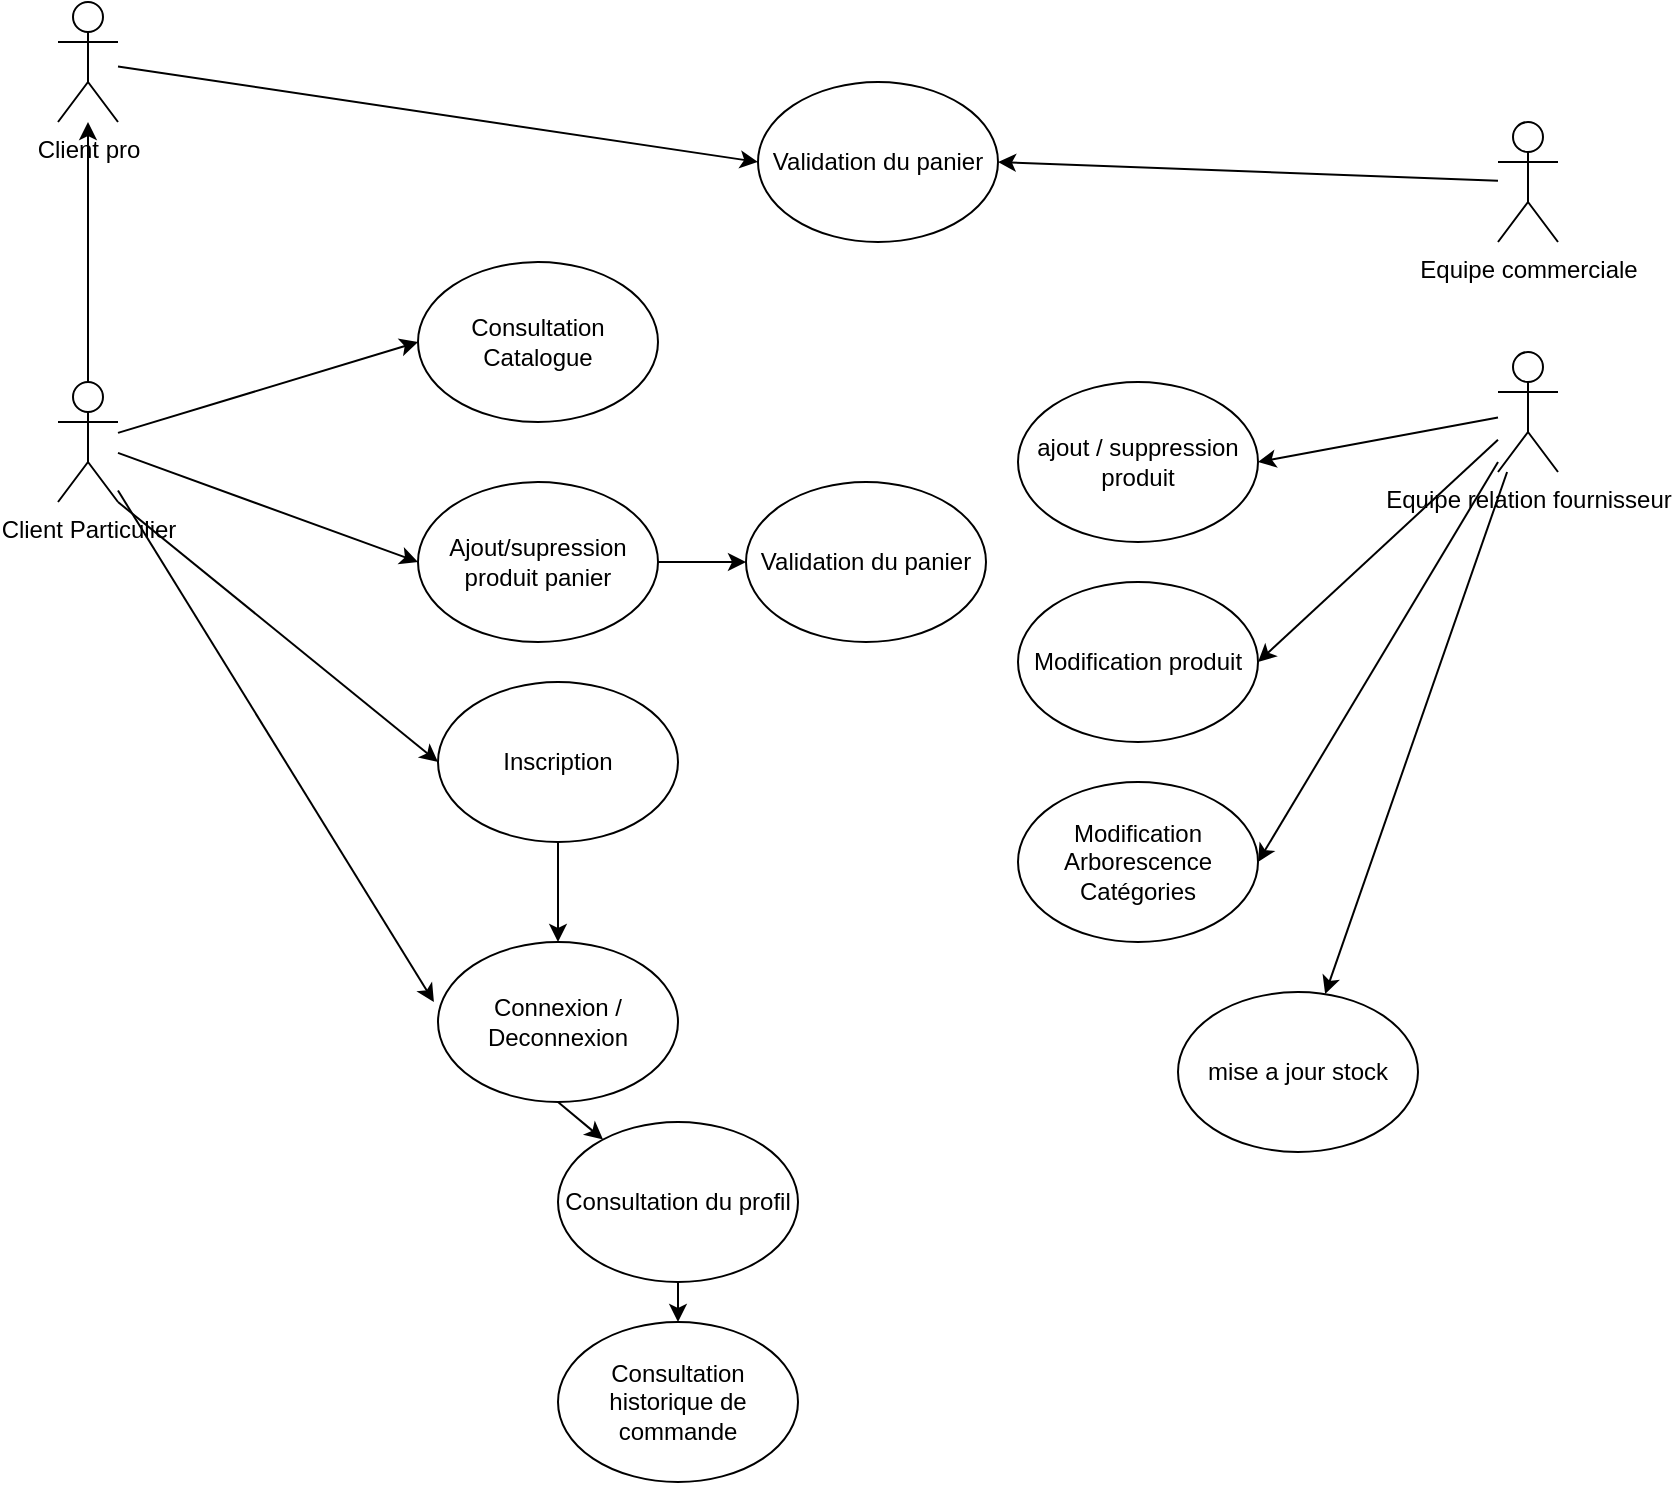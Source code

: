 <mxfile version="21.0.10" type="google" pages="3"><diagram name="Page-1" id="ULV734Rk_6rcbFKAL0Ik"><mxGraphModel grid="1" page="1" gridSize="10" guides="1" tooltips="1" connect="1" arrows="1" fold="1" pageScale="1" pageWidth="827" pageHeight="1169" math="0" shadow="0"><root><mxCell id="0"/><mxCell id="1" parent="0"/><mxCell id="t0FNxd6QUeUYCkl82E75-1" value="Client Particulier" style="shape=umlActor;verticalLabelPosition=bottom;verticalAlign=top;html=1;outlineConnect=0;" vertex="1" parent="1"><mxGeometry x="70" y="240" width="30" height="60" as="geometry"/></mxCell><mxCell id="eorr46mcRWzfAxkBk-vI-7" value="" style="rounded=0;orthogonalLoop=1;jettySize=auto;html=1;entryX=1;entryY=0.5;entryDx=0;entryDy=0;" edge="1" parent="1" source="eorr46mcRWzfAxkBk-vI-12" target="t0FNxd6QUeUYCkl82E75-9"><mxGeometry relative="1" as="geometry"/></mxCell><mxCell id="eorr46mcRWzfAxkBk-vI-10" value="" style="rounded=0;orthogonalLoop=1;jettySize=auto;html=1;" edge="1" parent="1" source="t0FNxd6QUeUYCkl82E75-2" target="eorr46mcRWzfAxkBk-vI-9"><mxGeometry relative="1" as="geometry"/></mxCell><mxCell id="t0FNxd6QUeUYCkl82E75-2" value="Equipe relation fournisseur" style="shape=umlActor;verticalLabelPosition=bottom;verticalAlign=top;html=1;outlineConnect=0;" vertex="1" parent="1"><mxGeometry x="790" y="225" width="30" height="60" as="geometry"/></mxCell><mxCell id="t0FNxd6QUeUYCkl82E75-3" value="Consultation Catalogue" style="ellipse;whiteSpace=wrap;html=1;" vertex="1" parent="1"><mxGeometry x="250" y="180" width="120" height="80" as="geometry"/></mxCell><mxCell id="t0FNxd6QUeUYCkl82E75-4" value="Ajout/supression produit panier" style="ellipse;whiteSpace=wrap;html=1;" vertex="1" parent="1"><mxGeometry x="250" y="290" width="120" height="80" as="geometry"/></mxCell><mxCell id="t0FNxd6QUeUYCkl82E75-5" value="Inscription" style="ellipse;whiteSpace=wrap;html=1;" vertex="1" parent="1"><mxGeometry x="260" y="390" width="120" height="80" as="geometry"/></mxCell><mxCell id="t0FNxd6QUeUYCkl82E75-6" value="Consultation du profil" style="ellipse;whiteSpace=wrap;html=1;" vertex="1" parent="1"><mxGeometry x="320" y="610" width="120" height="80" as="geometry"/></mxCell><mxCell id="t0FNxd6QUeUYCkl82E75-7" value="&lt;div&gt;Connexion /&lt;/div&gt;&lt;div&gt;Deconnexion&lt;/div&gt;" style="ellipse;whiteSpace=wrap;html=1;" vertex="1" parent="1"><mxGeometry x="260" y="520" width="120" height="80" as="geometry"/></mxCell><mxCell id="t0FNxd6QUeUYCkl82E75-8" value="Consultation historique de commande" style="ellipse;whiteSpace=wrap;html=1;" vertex="1" parent="1"><mxGeometry x="320" y="710" width="120" height="80" as="geometry"/></mxCell><mxCell id="t0FNxd6QUeUYCkl82E75-9" value="Validation du panier" style="ellipse;whiteSpace=wrap;html=1;" vertex="1" parent="1"><mxGeometry x="420" y="90" width="120" height="80" as="geometry"/></mxCell><mxCell id="t0FNxd6QUeUYCkl82E75-10" value="&lt;div&gt;ajout / suppression&lt;/div&gt;&lt;div&gt;produit&lt;br&gt;&lt;/div&gt;" style="ellipse;whiteSpace=wrap;html=1;" vertex="1" parent="1"><mxGeometry x="550" y="240" width="120" height="80" as="geometry"/></mxCell><mxCell id="t0FNxd6QUeUYCkl82E75-11" value="Modification produit" style="ellipse;whiteSpace=wrap;html=1;" vertex="1" parent="1"><mxGeometry x="550" y="340" width="120" height="80" as="geometry"/></mxCell><mxCell id="t0FNxd6QUeUYCkl82E75-12" value="Modification Arborescence Catégories" style="ellipse;whiteSpace=wrap;html=1;" vertex="1" parent="1"><mxGeometry x="550" y="440" width="120" height="80" as="geometry"/></mxCell><mxCell id="t0FNxd6QUeUYCkl82E75-13" value="" style="endArrow=classic;html=1;rounded=0;entryX=0;entryY=0.5;entryDx=0;entryDy=0;" edge="1" parent="1" source="t0FNxd6QUeUYCkl82E75-1" target="t0FNxd6QUeUYCkl82E75-3"><mxGeometry width="50" height="50" relative="1" as="geometry"><mxPoint x="390" y="370" as="sourcePoint"/><mxPoint x="440" y="320" as="targetPoint"/></mxGeometry></mxCell><mxCell id="t0FNxd6QUeUYCkl82E75-14" value="" style="endArrow=classic;html=1;rounded=0;entryX=0;entryY=0.5;entryDx=0;entryDy=0;" edge="1" parent="1" source="t0FNxd6QUeUYCkl82E75-1" target="t0FNxd6QUeUYCkl82E75-4"><mxGeometry width="50" height="50" relative="1" as="geometry"><mxPoint x="110" y="112" as="sourcePoint"/><mxPoint x="230" y="210" as="targetPoint"/></mxGeometry></mxCell><mxCell id="t0FNxd6QUeUYCkl82E75-17" value="" style="endArrow=classic;html=1;rounded=0;entryX=0;entryY=0.5;entryDx=0;entryDy=0;exitX=1;exitY=1;exitDx=0;exitDy=0;exitPerimeter=0;" edge="1" parent="1" source="t0FNxd6QUeUYCkl82E75-1" target="t0FNxd6QUeUYCkl82E75-5"><mxGeometry width="50" height="50" relative="1" as="geometry"><mxPoint x="110" y="123" as="sourcePoint"/><mxPoint x="250" y="240" as="targetPoint"/></mxGeometry></mxCell><mxCell id="t0FNxd6QUeUYCkl82E75-18" value="" style="endArrow=classic;html=1;rounded=0;exitX=0.5;exitY=1;exitDx=0;exitDy=0;" edge="1" parent="1" source="t0FNxd6QUeUYCkl82E75-5" target="t0FNxd6QUeUYCkl82E75-7"><mxGeometry width="50" height="50" relative="1" as="geometry"><mxPoint x="400" y="430" as="sourcePoint"/><mxPoint x="450" y="380" as="targetPoint"/></mxGeometry></mxCell><mxCell id="t0FNxd6QUeUYCkl82E75-19" value="" style="endArrow=classic;html=1;rounded=0;exitX=0.5;exitY=1;exitDx=0;exitDy=0;" edge="1" parent="1" source="t0FNxd6QUeUYCkl82E75-7" target="t0FNxd6QUeUYCkl82E75-6"><mxGeometry width="50" height="50" relative="1" as="geometry"><mxPoint x="400" y="430" as="sourcePoint"/><mxPoint x="450" y="380" as="targetPoint"/></mxGeometry></mxCell><mxCell id="t0FNxd6QUeUYCkl82E75-20" value="" style="endArrow=classic;html=1;rounded=0;entryX=-0.017;entryY=0.375;entryDx=0;entryDy=0;entryPerimeter=0;" edge="1" parent="1" source="t0FNxd6QUeUYCkl82E75-1" target="t0FNxd6QUeUYCkl82E75-7"><mxGeometry width="50" height="50" relative="1" as="geometry"><mxPoint x="390" y="330" as="sourcePoint"/><mxPoint x="440" y="280" as="targetPoint"/></mxGeometry></mxCell><mxCell id="t0FNxd6QUeUYCkl82E75-21" value="" style="endArrow=classic;html=1;rounded=0;exitX=0.5;exitY=1;exitDx=0;exitDy=0;entryX=0.5;entryY=0;entryDx=0;entryDy=0;" edge="1" parent="1" source="t0FNxd6QUeUYCkl82E75-6" target="t0FNxd6QUeUYCkl82E75-8"><mxGeometry width="50" height="50" relative="1" as="geometry"><mxPoint x="400" y="505" as="sourcePoint"/><mxPoint x="450" y="455" as="targetPoint"/></mxGeometry></mxCell><mxCell id="t0FNxd6QUeUYCkl82E75-22" value="" style="endArrow=classic;html=1;rounded=0;entryX=0;entryY=0.5;entryDx=0;entryDy=0;" edge="1" parent="1" target="eorr46mcRWzfAxkBk-vI-8"><mxGeometry width="50" height="50" relative="1" as="geometry"><mxPoint x="370" y="330" as="sourcePoint"/><mxPoint x="450" y="470" as="targetPoint"/></mxGeometry></mxCell><mxCell id="t0FNxd6QUeUYCkl82E75-23" value="" style="endArrow=classic;html=1;rounded=0;entryX=1;entryY=0.5;entryDx=0;entryDy=0;" edge="1" parent="1" source="t0FNxd6QUeUYCkl82E75-2" target="t0FNxd6QUeUYCkl82E75-12"><mxGeometry width="50" height="50" relative="1" as="geometry"><mxPoint x="390" y="420" as="sourcePoint"/><mxPoint x="440" y="370" as="targetPoint"/></mxGeometry></mxCell><mxCell id="t0FNxd6QUeUYCkl82E75-24" value="" style="endArrow=classic;html=1;rounded=0;entryX=1;entryY=0.5;entryDx=0;entryDy=0;" edge="1" parent="1" source="t0FNxd6QUeUYCkl82E75-2" target="t0FNxd6QUeUYCkl82E75-11"><mxGeometry width="50" height="50" relative="1" as="geometry"><mxPoint x="390" y="420" as="sourcePoint"/><mxPoint x="700" y="160" as="targetPoint"/></mxGeometry></mxCell><mxCell id="t0FNxd6QUeUYCkl82E75-25" value="" style="endArrow=classic;html=1;rounded=0;entryX=1;entryY=0.5;entryDx=0;entryDy=0;" edge="1" parent="1" source="t0FNxd6QUeUYCkl82E75-2" target="t0FNxd6QUeUYCkl82E75-10"><mxGeometry width="50" height="50" relative="1" as="geometry"><mxPoint x="390" y="420" as="sourcePoint"/><mxPoint x="440" y="370" as="targetPoint"/></mxGeometry></mxCell><mxCell id="eorr46mcRWzfAxkBk-vI-3" value="" style="edgeStyle=orthogonalEdgeStyle;rounded=0;orthogonalLoop=1;jettySize=auto;html=1;exitX=0.5;exitY=0;exitDx=0;exitDy=0;exitPerimeter=0;" edge="1" parent="1" source="t0FNxd6QUeUYCkl82E75-1" target="eorr46mcRWzfAxkBk-vI-1"><mxGeometry relative="1" as="geometry"><mxPoint x="150" y="180" as="targetPoint"/><Array as="points"/></mxGeometry></mxCell><mxCell id="eorr46mcRWzfAxkBk-vI-1" value="Client pro" style="shape=umlActor;verticalLabelPosition=bottom;verticalAlign=top;html=1;outlineConnect=0;" vertex="1" parent="1"><mxGeometry x="70" y="50" width="30" height="60" as="geometry"/></mxCell><mxCell id="eorr46mcRWzfAxkBk-vI-5" value="" style="endArrow=classic;html=1;rounded=0;entryX=0;entryY=0.5;entryDx=0;entryDy=0;" edge="1" parent="1" source="eorr46mcRWzfAxkBk-vI-1" target="t0FNxd6QUeUYCkl82E75-9"><mxGeometry width="50" height="50" relative="1" as="geometry"><mxPoint x="390" y="390" as="sourcePoint"/><mxPoint x="440" y="340" as="targetPoint"/></mxGeometry></mxCell><mxCell id="eorr46mcRWzfAxkBk-vI-8" value="Validation du panier" style="ellipse;whiteSpace=wrap;html=1;" vertex="1" parent="1"><mxGeometry x="414" y="290" width="120" height="80" as="geometry"/></mxCell><mxCell id="eorr46mcRWzfAxkBk-vI-9" value="mise a jour stock" style="ellipse;whiteSpace=wrap;html=1;" vertex="1" parent="1"><mxGeometry x="630" y="545" width="120" height="80" as="geometry"/></mxCell><mxCell id="eorr46mcRWzfAxkBk-vI-12" value="Equipe commerciale" style="shape=umlActor;verticalLabelPosition=bottom;verticalAlign=top;html=1;outlineConnect=0;" vertex="1" parent="1"><mxGeometry x="790" y="110" width="30" height="60" as="geometry"/></mxCell></root></mxGraphModel></diagram><diagram id="5rOwmYSsvbJZQYium01t" name="Page-2"><mxGraphModel grid="1" page="1" gridSize="10" guides="1" tooltips="1" connect="1" arrows="1" fold="1" pageScale="1" pageWidth="827" pageHeight="1169" math="0" shadow="0"><root><mxCell id="0"/><mxCell id="1" parent="0"/><mxCell id="nKq4a7fhoAVmsSqEc4PB-1" value="Actor" style="shape=umlActor;verticalLabelPosition=bottom;verticalAlign=top;html=1;outlineConnect=0;" vertex="1" parent="1"><mxGeometry x="100" y="40" width="30" height="60" as="geometry"/></mxCell><mxCell id="nKq4a7fhoAVmsSqEc4PB-2" value=":Systeme" style="rounded=0;whiteSpace=wrap;html=1;" vertex="1" parent="1"><mxGeometry x="610" y="40" width="120" height="60" as="geometry"/></mxCell><mxCell id="nKq4a7fhoAVmsSqEc4PB-4" value="" style="endArrow=none;dashed=1;html=1;rounded=0;" edge="1" parent="1"><mxGeometry width="50" height="50" relative="1" as="geometry"><mxPoint x="110" y="790" as="sourcePoint"/><mxPoint x="114.5" y="120" as="targetPoint"/></mxGeometry></mxCell><mxCell id="nKq4a7fhoAVmsSqEc4PB-5" value="" style="endArrow=none;dashed=1;html=1;rounded=0;" edge="1" parent="1"><mxGeometry width="50" height="50" relative="1" as="geometry"><mxPoint x="680" y="780" as="sourcePoint"/><mxPoint x="680" y="100" as="targetPoint"/></mxGeometry></mxCell><mxCell id="nKq4a7fhoAVmsSqEc4PB-6" value="" style="endArrow=classic;html=1;rounded=0;" edge="1" parent="1"><mxGeometry width="50" height="50" relative="1" as="geometry"><mxPoint x="117" y="160" as="sourcePoint"/><mxPoint x="680" y="160" as="targetPoint"/></mxGeometry></mxCell><mxCell id="7otKX0bPG8LR3-9uv87X-1" value="" style="endArrow=classic;html=1;rounded=0;" edge="1" parent="1"><mxGeometry width="50" height="50" relative="1" as="geometry"><mxPoint x="680" y="200" as="sourcePoint"/><mxPoint x="116" y="200" as="targetPoint"/></mxGeometry></mxCell><mxCell id="7otKX0bPG8LR3-9uv87X-2" value="Consulte le catalogue" style="text;html=1;align=center;verticalAlign=middle;resizable=0;points=[];autosize=1;strokeColor=none;fillColor=none;" vertex="1" parent="1"><mxGeometry x="344" y="125" width="140" height="30" as="geometry"/></mxCell><mxCell id="7otKX0bPG8LR3-9uv87X-3" value="affiche les categories" style="text;html=1;align=center;verticalAlign=middle;resizable=0;points=[];autosize=1;strokeColor=none;fillColor=none;" vertex="1" parent="1"><mxGeometry x="344" y="165" width="140" height="30" as="geometry"/></mxCell><mxCell id="7otKX0bPG8LR3-9uv87X-4" value="" style="endArrow=classic;html=1;rounded=0;" edge="1" parent="1"><mxGeometry width="50" height="50" relative="1" as="geometry"><mxPoint x="116" y="240" as="sourcePoint"/><mxPoint x="679" y="240" as="targetPoint"/></mxGeometry></mxCell><mxCell id="7otKX0bPG8LR3-9uv87X-5" value="Selectionne une categorie" style="text;html=1;align=center;verticalAlign=middle;resizable=0;points=[];autosize=1;strokeColor=none;fillColor=none;" vertex="1" parent="1"><mxGeometry x="334" y="210" width="160" height="30" as="geometry"/></mxCell><mxCell id="7otKX0bPG8LR3-9uv87X-6" value="" style="endArrow=classic;html=1;rounded=0;" edge="1" parent="1"><mxGeometry width="50" height="50" relative="1" as="geometry"><mxPoint x="680" y="325" as="sourcePoint"/><mxPoint x="680" y="285" as="targetPoint"/><Array as="points"><mxPoint x="740" y="325"/><mxPoint x="740" y="285"/></Array></mxGeometry></mxCell><mxCell id="7otKX0bPG8LR3-9uv87X-7" value="" style="endArrow=classic;html=1;rounded=0;" edge="1" parent="1"><mxGeometry width="50" height="50" relative="1" as="geometry"><mxPoint x="679" y="284" as="sourcePoint"/><mxPoint x="115" y="284" as="targetPoint"/></mxGeometry></mxCell><mxCell id="7otKX0bPG8LR3-9uv87X-9" value="Affiche sous catégorie" style="text;html=1;align=center;verticalAlign=middle;resizable=0;points=[];autosize=1;strokeColor=none;fillColor=none;" vertex="1" parent="1"><mxGeometry x="344" y="250" width="140" height="30" as="geometry"/></mxCell><mxCell id="7otKX0bPG8LR3-9uv87X-10" value="" style="endArrow=classic;html=1;rounded=0;" edge="1" parent="1"><mxGeometry width="50" height="50" relative="1" as="geometry"><mxPoint x="117" y="330" as="sourcePoint"/><mxPoint x="680" y="330" as="targetPoint"/></mxGeometry></mxCell><mxCell id="7otKX0bPG8LR3-9uv87X-11" value="Selectionne une sous- categorie" style="text;html=1;align=center;verticalAlign=middle;resizable=0;points=[];autosize=1;strokeColor=none;fillColor=none;" vertex="1" parent="1"><mxGeometry x="319" y="290" width="190" height="30" as="geometry"/></mxCell><mxCell id="7otKX0bPG8LR3-9uv87X-12" value="" style="endArrow=classic;html=1;rounded=0;" edge="1" parent="1"><mxGeometry width="50" height="50" relative="1" as="geometry"><mxPoint x="680" y="245" as="sourcePoint"/><mxPoint x="680" y="205" as="targetPoint"/><Array as="points"><mxPoint x="740" y="245"/><mxPoint x="740" y="205"/></Array></mxGeometry></mxCell><mxCell id="7otKX0bPG8LR3-9uv87X-13" value="" style="endArrow=classic;html=1;rounded=0;" edge="1" parent="1"><mxGeometry width="50" height="50" relative="1" as="geometry"><mxPoint x="679" y="380" as="sourcePoint"/><mxPoint x="115" y="380" as="targetPoint"/></mxGeometry></mxCell><mxCell id="7otKX0bPG8LR3-9uv87X-14" value="Affiche les produit" style="text;html=1;align=center;verticalAlign=middle;resizable=0;points=[];autosize=1;strokeColor=none;fillColor=none;" vertex="1" parent="1"><mxGeometry x="354" y="350" width="120" height="30" as="geometry"/></mxCell><mxCell id="7otKX0bPG8LR3-9uv87X-15" value="" style="endArrow=classic;html=1;rounded=0;" edge="1" parent="1"><mxGeometry width="50" height="50" relative="1" as="geometry"><mxPoint x="117" y="430" as="sourcePoint"/><mxPoint x="680" y="430" as="targetPoint"/></mxGeometry></mxCell><mxCell id="7otKX0bPG8LR3-9uv87X-16" value="Selectionne un produit" style="text;html=1;align=center;verticalAlign=middle;resizable=0;points=[];autosize=1;strokeColor=none;fillColor=none;" vertex="1" parent="1"><mxGeometry x="344" y="400" width="140" height="30" as="geometry"/></mxCell><mxCell id="7otKX0bPG8LR3-9uv87X-18" value="" style="endArrow=classic;html=1;rounded=0;" edge="1" parent="1"><mxGeometry width="50" height="50" relative="1" as="geometry"><mxPoint x="679" y="480" as="sourcePoint"/><mxPoint x="115" y="480" as="targetPoint"/></mxGeometry></mxCell><mxCell id="7otKX0bPG8LR3-9uv87X-19" value="Affiche le detail du produit" style="text;html=1;align=center;verticalAlign=middle;resizable=0;points=[];autosize=1;strokeColor=none;fillColor=none;" vertex="1" parent="1"><mxGeometry x="334" y="450" width="160" height="30" as="geometry"/></mxCell><mxCell id="7otKX0bPG8LR3-9uv87X-21" value="" style="endArrow=classic;html=1;rounded=0;" edge="1" parent="1"><mxGeometry width="50" height="50" relative="1" as="geometry"><mxPoint x="116" y="520" as="sourcePoint"/><mxPoint x="679" y="520" as="targetPoint"/></mxGeometry></mxCell><mxCell id="7otKX0bPG8LR3-9uv87X-22" value="Ajoute le produit au panier" style="text;html=1;align=center;verticalAlign=middle;resizable=0;points=[];autosize=1;strokeColor=none;fillColor=none;" vertex="1" parent="1"><mxGeometry x="334" y="490" width="160" height="30" as="geometry"/></mxCell><mxCell id="7otKX0bPG8LR3-9uv87X-24" value="" style="endArrow=classic;html=1;rounded=0;" edge="1" parent="1"><mxGeometry width="50" height="50" relative="1" as="geometry"><mxPoint x="678" y="560" as="sourcePoint"/><mxPoint x="114" y="560" as="targetPoint"/></mxGeometry></mxCell><mxCell id="7otKX0bPG8LR3-9uv87X-26" value="Notification d'ajout au panier" style="text;html=1;align=center;verticalAlign=middle;resizable=0;points=[];autosize=1;strokeColor=none;fillColor=none;" vertex="1" parent="1"><mxGeometry x="329" y="530" width="170" height="30" as="geometry"/></mxCell><mxCell id="7otKX0bPG8LR3-9uv87X-27" value="" style="endArrow=classic;html=1;rounded=0;" edge="1" parent="1"><mxGeometry width="50" height="50" relative="1" as="geometry"><mxPoint x="116" y="600" as="sourcePoint"/><mxPoint x="679" y="600" as="targetPoint"/></mxGeometry></mxCell><mxCell id="7otKX0bPG8LR3-9uv87X-28" value="consulte le panier" style="text;html=1;align=center;verticalAlign=middle;resizable=0;points=[];autosize=1;strokeColor=none;fillColor=none;" vertex="1" parent="1"><mxGeometry x="354" y="569.5" width="120" height="30" as="geometry"/></mxCell><mxCell id="7otKX0bPG8LR3-9uv87X-32" value="" style="endArrow=classic;html=1;rounded=0;" edge="1" parent="1"><mxGeometry width="50" height="50" relative="1" as="geometry"><mxPoint x="677" y="640" as="sourcePoint"/><mxPoint x="113" y="640" as="targetPoint"/></mxGeometry></mxCell><mxCell id="7otKX0bPG8LR3-9uv87X-33" value="affiche le panier" style="text;html=1;align=center;verticalAlign=middle;resizable=0;points=[];autosize=1;strokeColor=none;fillColor=none;" vertex="1" parent="1"><mxGeometry x="354" y="610" width="110" height="30" as="geometry"/></mxCell><mxCell id="7otKX0bPG8LR3-9uv87X-35" value="" style="endArrow=classic;html=1;rounded=0;" edge="1" parent="1"><mxGeometry width="50" height="50" relative="1" as="geometry"><mxPoint x="115" y="680" as="sourcePoint"/><mxPoint x="678" y="680" as="targetPoint"/></mxGeometry></mxCell><mxCell id="7otKX0bPG8LR3-9uv87X-36" value="Validation du panier" style="text;html=1;align=center;verticalAlign=middle;resizable=0;points=[];autosize=1;strokeColor=none;fillColor=none;" vertex="1" parent="1"><mxGeometry x="344" y="650" width="130" height="30" as="geometry"/></mxCell><mxCell id="7otKX0bPG8LR3-9uv87X-38" value="" style="endArrow=classic;html=1;rounded=0;" edge="1" parent="1"><mxGeometry width="50" height="50" relative="1" as="geometry"><mxPoint x="674" y="720" as="sourcePoint"/><mxPoint x="110" y="720" as="targetPoint"/></mxGeometry></mxCell><mxCell id="7otKX0bPG8LR3-9uv87X-39" value="Demande confirmation" style="text;html=1;align=center;verticalAlign=middle;resizable=0;points=[];autosize=1;strokeColor=none;fillColor=none;" vertex="1" parent="1"><mxGeometry x="344" y="690" width="140" height="30" as="geometry"/></mxCell><mxCell id="7otKX0bPG8LR3-9uv87X-40" value="" style="endArrow=classic;html=1;rounded=0;" edge="1" parent="1"><mxGeometry width="50" height="50" relative="1" as="geometry"><mxPoint x="110" y="760" as="sourcePoint"/><mxPoint x="673" y="760" as="targetPoint"/></mxGeometry></mxCell><mxCell id="7otKX0bPG8LR3-9uv87X-42" value="" style="endArrow=classic;html=1;rounded=0;" edge="1" parent="1"><mxGeometry width="50" height="50" relative="1" as="geometry"><mxPoint x="680" y="720" as="sourcePoint"/><mxPoint x="680" y="680" as="targetPoint"/><Array as="points"><mxPoint x="740" y="720"/><mxPoint x="740" y="680"/></Array></mxGeometry></mxCell><mxCell id="7otKX0bPG8LR3-9uv87X-43" value="Controle des informations" style="text;html=1;align=center;verticalAlign=middle;resizable=0;points=[];autosize=1;strokeColor=none;fillColor=none;" vertex="1" parent="1"><mxGeometry x="680" y="680" width="160" height="30" as="geometry"/></mxCell><mxCell id="7otKX0bPG8LR3-9uv87X-44" value="Confirmation de la commande" style="text;html=1;align=center;verticalAlign=middle;resizable=0;points=[];autosize=1;strokeColor=none;fillColor=none;" vertex="1" parent="1"><mxGeometry x="330" y="735" width="180" height="30" as="geometry"/></mxCell><mxCell id="7otKX0bPG8LR3-9uv87X-45" value="Change de catégorie" style="text;html=1;align=center;verticalAlign=middle;resizable=0;points=[];autosize=1;strokeColor=none;fillColor=none;" vertex="1" parent="1"><mxGeometry x="680" y="250" width="130" height="30" as="geometry"/></mxCell></root></mxGraphModel></diagram><diagram id="3D9XcdDU_vMsAeZTd8PF" name="Page-3"><mxGraphModel grid="1" page="1" gridSize="10" guides="1" tooltips="1" connect="1" arrows="1" fold="1" pageScale="1" pageWidth="827" pageHeight="1169" math="0" shadow="0"><root><mxCell id="0"/><mxCell id="1" parent="0"/><mxCell id="A65rftETfXni9-Vd194j-2" value="" style="ellipse;html=1;shape=startState;fillColor=#000000;strokeColor=#ff0000;" vertex="1" parent="1"><mxGeometry x="399" y="70" width="30" height="30" as="geometry"/></mxCell><mxCell id="A65rftETfXni9-Vd194j-3" value="" style="edgeStyle=orthogonalEdgeStyle;html=1;verticalAlign=bottom;endArrow=open;endSize=8;strokeColor=#ff0000;rounded=0;" edge="1" parent="1" source="A65rftETfXni9-Vd194j-2"><mxGeometry relative="1" as="geometry"><mxPoint x="414" y="160" as="targetPoint"/></mxGeometry></mxCell><mxCell id="a5fU0ZNsvsNKyWDl_Z9Q-1" value="Consulte le catalogue" style="rounded=1;whiteSpace=wrap;html=1;arcSize=40;fontColor=#000000;fillColor=#ffffc0;strokeColor=#ff0000;" vertex="1" parent="1"><mxGeometry x="354" y="160" width="120" height="40" as="geometry"/></mxCell><mxCell id="a5fU0ZNsvsNKyWDl_Z9Q-2" value="" style="edgeStyle=orthogonalEdgeStyle;html=1;verticalAlign=bottom;endArrow=open;endSize=8;strokeColor=#ff0000;rounded=0;" edge="1" parent="1" source="a5fU0ZNsvsNKyWDl_Z9Q-1"><mxGeometry relative="1" as="geometry"><mxPoint x="414" y="260" as="targetPoint"/></mxGeometry></mxCell><mxCell id="a5fU0ZNsvsNKyWDl_Z9Q-3" value="Parcours les catégories" style="rounded=1;whiteSpace=wrap;html=1;arcSize=40;fontColor=#000000;fillColor=#ffffc0;strokeColor=#ff0000;" vertex="1" parent="1"><mxGeometry x="354" y="260" width="120" height="40" as="geometry"/></mxCell><mxCell id="a5fU0ZNsvsNKyWDl_Z9Q-4" value="" style="edgeStyle=orthogonalEdgeStyle;html=1;verticalAlign=bottom;endArrow=open;endSize=8;strokeColor=#ff0000;rounded=0;" edge="1" parent="1"><mxGeometry relative="1" as="geometry"><mxPoint x="413" y="360" as="targetPoint"/><mxPoint x="413" y="300" as="sourcePoint"/></mxGeometry></mxCell><mxCell id="a5fU0ZNsvsNKyWDl_Z9Q-5" value="Parcours les sous catégories" style="rounded=1;whiteSpace=wrap;html=1;arcSize=40;fontColor=#000000;fillColor=#ffffc0;strokeColor=#ff0000;" vertex="1" parent="1"><mxGeometry x="354" y="360" width="120" height="40" as="geometry"/></mxCell><mxCell id="a5fU0ZNsvsNKyWDl_Z9Q-6" value="" style="edgeStyle=orthogonalEdgeStyle;html=1;verticalAlign=bottom;endArrow=open;endSize=8;strokeColor=#ff0000;rounded=0;" edge="1" parent="1"><mxGeometry relative="1" as="geometry"><mxPoint x="413" y="460" as="targetPoint"/><mxPoint x="413" y="400" as="sourcePoint"/></mxGeometry></mxCell><mxCell id="a5fU0ZNsvsNKyWDl_Z9Q-7" value="Sélectionne un produit" style="rounded=1;whiteSpace=wrap;html=1;arcSize=40;fontColor=#000000;fillColor=#ffffc0;strokeColor=#ff0000;" vertex="1" parent="1"><mxGeometry x="354" y="460" width="120" height="40" as="geometry"/></mxCell><mxCell id="uC7yV_UIQCyF3Qtwxuwl-1" value="" style="edgeStyle=orthogonalEdgeStyle;html=1;verticalAlign=bottom;endArrow=open;endSize=8;strokeColor=#ff0000;rounded=0;" edge="1" parent="1"><mxGeometry relative="1" as="geometry"><mxPoint x="413" y="560" as="targetPoint"/><mxPoint x="413" y="500" as="sourcePoint"/></mxGeometry></mxCell><mxCell id="uC7yV_UIQCyF3Qtwxuwl-2" value="Ajoute au panier" style="rounded=1;whiteSpace=wrap;html=1;arcSize=40;fontColor=#000000;fillColor=#ffffc0;strokeColor=#ff0000;" vertex="1" parent="1"><mxGeometry x="354" y="560" width="120" height="40" as="geometry"/></mxCell><mxCell id="uC7yV_UIQCyF3Qtwxuwl-3" value="" style="edgeStyle=orthogonalEdgeStyle;html=1;verticalAlign=bottom;endArrow=open;endSize=8;strokeColor=#ff0000;rounded=0;" edge="1" parent="1"><mxGeometry relative="1" as="geometry"><mxPoint x="413" y="660" as="targetPoint"/><mxPoint x="413" y="600" as="sourcePoint"/></mxGeometry></mxCell><mxCell id="uC7yV_UIQCyF3Qtwxuwl-4" value="Valide son panier" style="rounded=1;whiteSpace=wrap;html=1;arcSize=40;fontColor=#000000;fillColor=#ffffc0;strokeColor=#ff0000;" vertex="1" parent="1"><mxGeometry x="354" y="660" width="120" height="40" as="geometry"/></mxCell><mxCell id="uC7yV_UIQCyF3Qtwxuwl-5" value="" style="edgeStyle=orthogonalEdgeStyle;html=1;verticalAlign=bottom;endArrow=open;endSize=8;strokeColor=#ff0000;rounded=0;" edge="1" parent="1"><mxGeometry relative="1" as="geometry"><mxPoint x="413" y="760" as="targetPoint"/><mxPoint x="413" y="700" as="sourcePoint"/></mxGeometry></mxCell><mxCell id="uC7yV_UIQCyF3Qtwxuwl-6" value="Verification des information" style="rounded=1;whiteSpace=wrap;html=1;arcSize=40;fontColor=#000000;fillColor=#ffffc0;strokeColor=#ff0000;" vertex="1" parent="1"><mxGeometry x="354" y="960" width="120" height="40" as="geometry"/></mxCell><mxCell id="SXpKIiEe-vz1tYCRB3VQ-1" value="" style="edgeStyle=orthogonalEdgeStyle;html=1;verticalAlign=bottom;endArrow=open;endSize=8;strokeColor=#ff0000;rounded=0;" edge="1" parent="1"><mxGeometry relative="1" as="geometry"><mxPoint x="413" y="1060" as="targetPoint"/><mxPoint x="413" y="1000" as="sourcePoint"/></mxGeometry></mxCell><mxCell id="SXpKIiEe-vz1tYCRB3VQ-2" value="Validation" style="rounded=1;whiteSpace=wrap;html=1;arcSize=40;fontColor=#000000;fillColor=#ffffc0;strokeColor=#ff0000;" vertex="1" parent="1"><mxGeometry x="354" y="1160" width="120" height="40" as="geometry"/></mxCell><mxCell id="SXpKIiEe-vz1tYCRB3VQ-3" value="" style="edgeStyle=orthogonalEdgeStyle;html=1;verticalAlign=bottom;endArrow=open;endSize=8;strokeColor=#ff0000;rounded=0;exitX=1;exitY=0.5;exitDx=0;exitDy=0;entryX=1;entryY=0.5;entryDx=0;entryDy=0;" edge="1" parent="1" source="a5fU0ZNsvsNKyWDl_Z9Q-5" target="a5fU0ZNsvsNKyWDl_Z9Q-3"><mxGeometry relative="1" as="geometry"><mxPoint x="510" y="440" as="targetPoint"/><mxPoint x="510" y="380" as="sourcePoint"/><Array as="points"><mxPoint x="510" y="380"/><mxPoint x="510" y="280"/></Array></mxGeometry></mxCell><mxCell id="SXpKIiEe-vz1tYCRB3VQ-5" value="" style="rhombus;whiteSpace=wrap;html=1;fontColor=#000000;fillColor=#ffffc0;strokeColor=#ff0000;" vertex="1" parent="1"><mxGeometry x="374" y="860" width="80" height="40" as="geometry"/></mxCell><mxCell id="SXpKIiEe-vz1tYCRB3VQ-6" value="n'a pas de compte" style="edgeStyle=orthogonalEdgeStyle;html=1;align=left;verticalAlign=bottom;endArrow=open;endSize=8;strokeColor=#ff0000;rounded=0;" edge="1" parent="1" source="SXpKIiEe-vz1tYCRB3VQ-5"><mxGeometry x="-1" relative="1" as="geometry"><mxPoint x="554" y="880" as="targetPoint"/></mxGeometry></mxCell><mxCell id="SXpKIiEe-vz1tYCRB3VQ-7" value="yes" style="edgeStyle=orthogonalEdgeStyle;html=1;align=left;verticalAlign=top;endArrow=open;endSize=8;strokeColor=#ff0000;rounded=0;" edge="1" parent="1" source="SXpKIiEe-vz1tYCRB3VQ-5"><mxGeometry x="-1" relative="1" as="geometry"><mxPoint x="414" y="960" as="targetPoint"/></mxGeometry></mxCell><mxCell id="SXpKIiEe-vz1tYCRB3VQ-8" value="S'inscrit" style="rounded=1;whiteSpace=wrap;html=1;arcSize=40;fontColor=#000000;fillColor=#ffffc0;strokeColor=#ff0000;" vertex="1" parent="1"><mxGeometry x="553" y="860" width="120" height="40" as="geometry"/></mxCell><mxCell id="SXpKIiEe-vz1tYCRB3VQ-9" value="" style="edgeStyle=orthogonalEdgeStyle;html=1;verticalAlign=bottom;endArrow=open;endSize=8;strokeColor=#ff0000;rounded=0;entryX=1;entryY=0.5;entryDx=0;entryDy=0;" edge="1" parent="1" source="SXpKIiEe-vz1tYCRB3VQ-8" target="uC7yV_UIQCyF3Qtwxuwl-6"><mxGeometry relative="1" as="geometry"><mxPoint x="613" y="960" as="targetPoint"/><Array as="points"><mxPoint x="610" y="980"/></Array></mxGeometry></mxCell><mxCell id="qiCk70L56sRtpUzzI1Xp-1" value="" style="edgeStyle=orthogonalEdgeStyle;html=1;verticalAlign=bottom;endArrow=open;endSize=8;strokeColor=#ff0000;rounded=0;exitX=0;exitY=0.5;exitDx=0;exitDy=0;entryX=0;entryY=0.5;entryDx=0;entryDy=0;" edge="1" parent="1" source="qiCk70L56sRtpUzzI1Xp-7" target="uC7yV_UIQCyF3Qtwxuwl-6"><mxGeometry relative="1" as="geometry"><mxPoint x="280" y="970" as="targetPoint"/><mxPoint x="280" y="1070" as="sourcePoint"/><Array as="points"><mxPoint x="316" y="1080"/><mxPoint x="316" y="980"/></Array></mxGeometry></mxCell><mxCell id="qiCk70L56sRtpUzzI1Xp-2" value="erreur dans les informations" style="text;html=1;align=center;verticalAlign=middle;resizable=0;points=[];autosize=1;strokeColor=none;fillColor=none;" vertex="1" parent="1"><mxGeometry x="205" y="1025" width="170" height="30" as="geometry"/></mxCell><mxCell id="qiCk70L56sRtpUzzI1Xp-3" value="Identification" style="rounded=1;whiteSpace=wrap;html=1;arcSize=40;fontColor=#000000;fillColor=#ffffc0;strokeColor=#ff0000;" vertex="1" parent="1"><mxGeometry x="354" y="760" width="120" height="40" as="geometry"/></mxCell><mxCell id="qiCk70L56sRtpUzzI1Xp-4" value="" style="edgeStyle=orthogonalEdgeStyle;html=1;verticalAlign=bottom;endArrow=open;endSize=8;strokeColor=#ff0000;rounded=0;" edge="1" parent="1" source="qiCk70L56sRtpUzzI1Xp-3" target="SXpKIiEe-vz1tYCRB3VQ-5"><mxGeometry relative="1" as="geometry"><mxPoint x="130" y="820" as="targetPoint"/><Array as="points"/></mxGeometry></mxCell><mxCell id="qiCk70L56sRtpUzzI1Xp-5" value="" style="edgeStyle=orthogonalEdgeStyle;html=1;verticalAlign=bottom;endArrow=open;endSize=8;strokeColor=#ff0000;rounded=0;exitX=0;exitY=0.5;exitDx=0;exitDy=0;entryX=0;entryY=0.5;entryDx=0;entryDy=0;" edge="1" parent="1" source="SXpKIiEe-vz1tYCRB3VQ-5"><mxGeometry relative="1" as="geometry"><mxPoint x="354" y="780" as="targetPoint"/><mxPoint x="354" y="880" as="sourcePoint"/><Array as="points"><mxPoint x="316" y="880"/><mxPoint x="316" y="780"/></Array></mxGeometry></mxCell><mxCell id="qiCk70L56sRtpUzzI1Xp-6" value="erreur d'identifiant / mdp" style="text;html=1;align=center;verticalAlign=middle;resizable=0;points=[];autosize=1;strokeColor=none;fillColor=none;" vertex="1" parent="1"><mxGeometry x="215" y="815" width="150" height="30" as="geometry"/></mxCell><mxCell id="qiCk70L56sRtpUzzI1Xp-7" value="" style="rhombus;whiteSpace=wrap;html=1;fontColor=#000000;fillColor=#ffffc0;strokeColor=#ff0000;" vertex="1" parent="1"><mxGeometry x="374" y="1060" width="80" height="40" as="geometry"/></mxCell><mxCell id="qiCk70L56sRtpUzzI1Xp-8" value="" style="edgeStyle=orthogonalEdgeStyle;html=1;verticalAlign=bottom;endArrow=open;endSize=8;strokeColor=#ff0000;rounded=0;" edge="1" parent="1"><mxGeometry relative="1" as="geometry"><mxPoint x="414" y="1160" as="targetPoint"/><mxPoint x="414" y="1100" as="sourcePoint"/></mxGeometry></mxCell></root></mxGraphModel></diagram></mxfile>